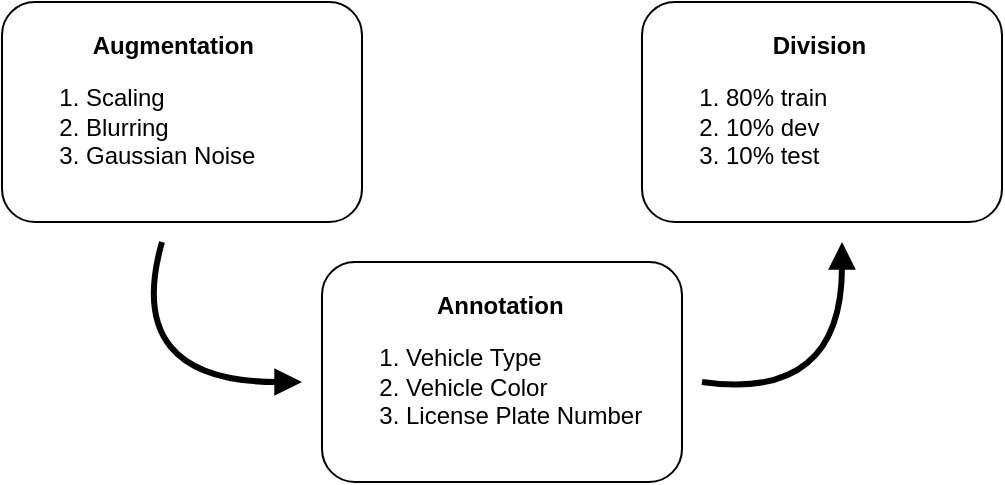 <mxfile version="20.8.13" type="device"><diagram name="Page-1" id="hhORwTRc8oAjw1ozldXm"><mxGraphModel dx="934" dy="464" grid="1" gridSize="10" guides="1" tooltips="1" connect="1" arrows="1" fold="1" page="1" pageScale="1" pageWidth="850" pageHeight="1100" math="0" shadow="0"><root><mxCell id="0"/><mxCell id="1" parent="0"/><mxCell id="23fmshlQNsXyhyvqe7r2-1" value="&lt;div&gt;&amp;nbsp;&amp;nbsp;&amp;nbsp;&amp;nbsp;&amp;nbsp;&amp;nbsp;&amp;nbsp;&amp;nbsp;&amp;nbsp;&amp;nbsp;&amp;nbsp;&amp;nbsp; &lt;b&gt;Augmentation&lt;/b&gt;&lt;/div&gt;&lt;div&gt;&lt;ol&gt;&lt;li&gt;Scaling&lt;/li&gt;&lt;li&gt;Blurring&lt;/li&gt;&lt;li&gt;Gaussian Noise&lt;br&gt;&lt;/li&gt;&lt;/ol&gt;&lt;/div&gt;" style="rounded=1;whiteSpace=wrap;html=1;align=left;" vertex="1" parent="1"><mxGeometry x="240" y="110" width="180" height="110" as="geometry"/></mxCell><mxCell id="23fmshlQNsXyhyvqe7r2-2" value="&lt;div align=&quot;center&quot;&gt;&lt;b&gt;&amp;nbsp;&amp;nbsp;&amp;nbsp;&amp;nbsp; Annotation&lt;/b&gt;&lt;/div&gt;&lt;div&gt;&lt;ol&gt;&lt;li&gt;Vehicle Type&lt;br&gt;&lt;/li&gt;&lt;li&gt;Vehicle Color&lt;br&gt;&lt;/li&gt;&lt;li&gt;License Plate Number&lt;br&gt;&lt;/li&gt;&lt;/ol&gt;&lt;/div&gt;" style="rounded=1;whiteSpace=wrap;html=1;align=left;" vertex="1" parent="1"><mxGeometry x="400" y="240" width="180" height="110" as="geometry"/></mxCell><mxCell id="23fmshlQNsXyhyvqe7r2-3" value="&lt;div align=&quot;center&quot;&gt;&lt;b&gt;&amp;nbsp;&amp;nbsp;&amp;nbsp;&amp;nbsp;&amp;nbsp;&amp;nbsp;&amp;nbsp;&amp;nbsp;&amp;nbsp;&amp;nbsp;&amp;nbsp;&amp;nbsp;&amp;nbsp;&amp;nbsp;&amp;nbsp;&amp;nbsp;&amp;nbsp;&amp;nbsp; Division&lt;/b&gt;&lt;/div&gt;&lt;div&gt;&lt;ol&gt;&lt;li&gt;80% train&lt;br&gt;&lt;/li&gt;&lt;li&gt;10% dev&lt;br&gt;&lt;/li&gt;&lt;li&gt;10% test&lt;br&gt;&lt;/li&gt;&lt;/ol&gt;&lt;/div&gt;" style="rounded=1;whiteSpace=wrap;html=1;align=left;" vertex="1" parent="1"><mxGeometry x="560" y="110" width="180" height="110" as="geometry"/></mxCell><mxCell id="23fmshlQNsXyhyvqe7r2-5" value="" style="curved=1;endArrow=block;html=1;rounded=0;endFill=1;strokeWidth=3;" edge="1" parent="1"><mxGeometry width="50" height="50" relative="1" as="geometry"><mxPoint x="320" y="230" as="sourcePoint"/><mxPoint x="390" y="300" as="targetPoint"/><Array as="points"><mxPoint x="300" y="300"/></Array></mxGeometry></mxCell><mxCell id="23fmshlQNsXyhyvqe7r2-6" value="" style="curved=1;endArrow=block;html=1;rounded=0;endFill=1;strokeWidth=3;" edge="1" parent="1"><mxGeometry width="50" height="50" relative="1" as="geometry"><mxPoint x="590" y="300" as="sourcePoint"/><mxPoint x="660" y="230" as="targetPoint"/><Array as="points"><mxPoint x="660" y="310"/></Array></mxGeometry></mxCell></root></mxGraphModel></diagram></mxfile>